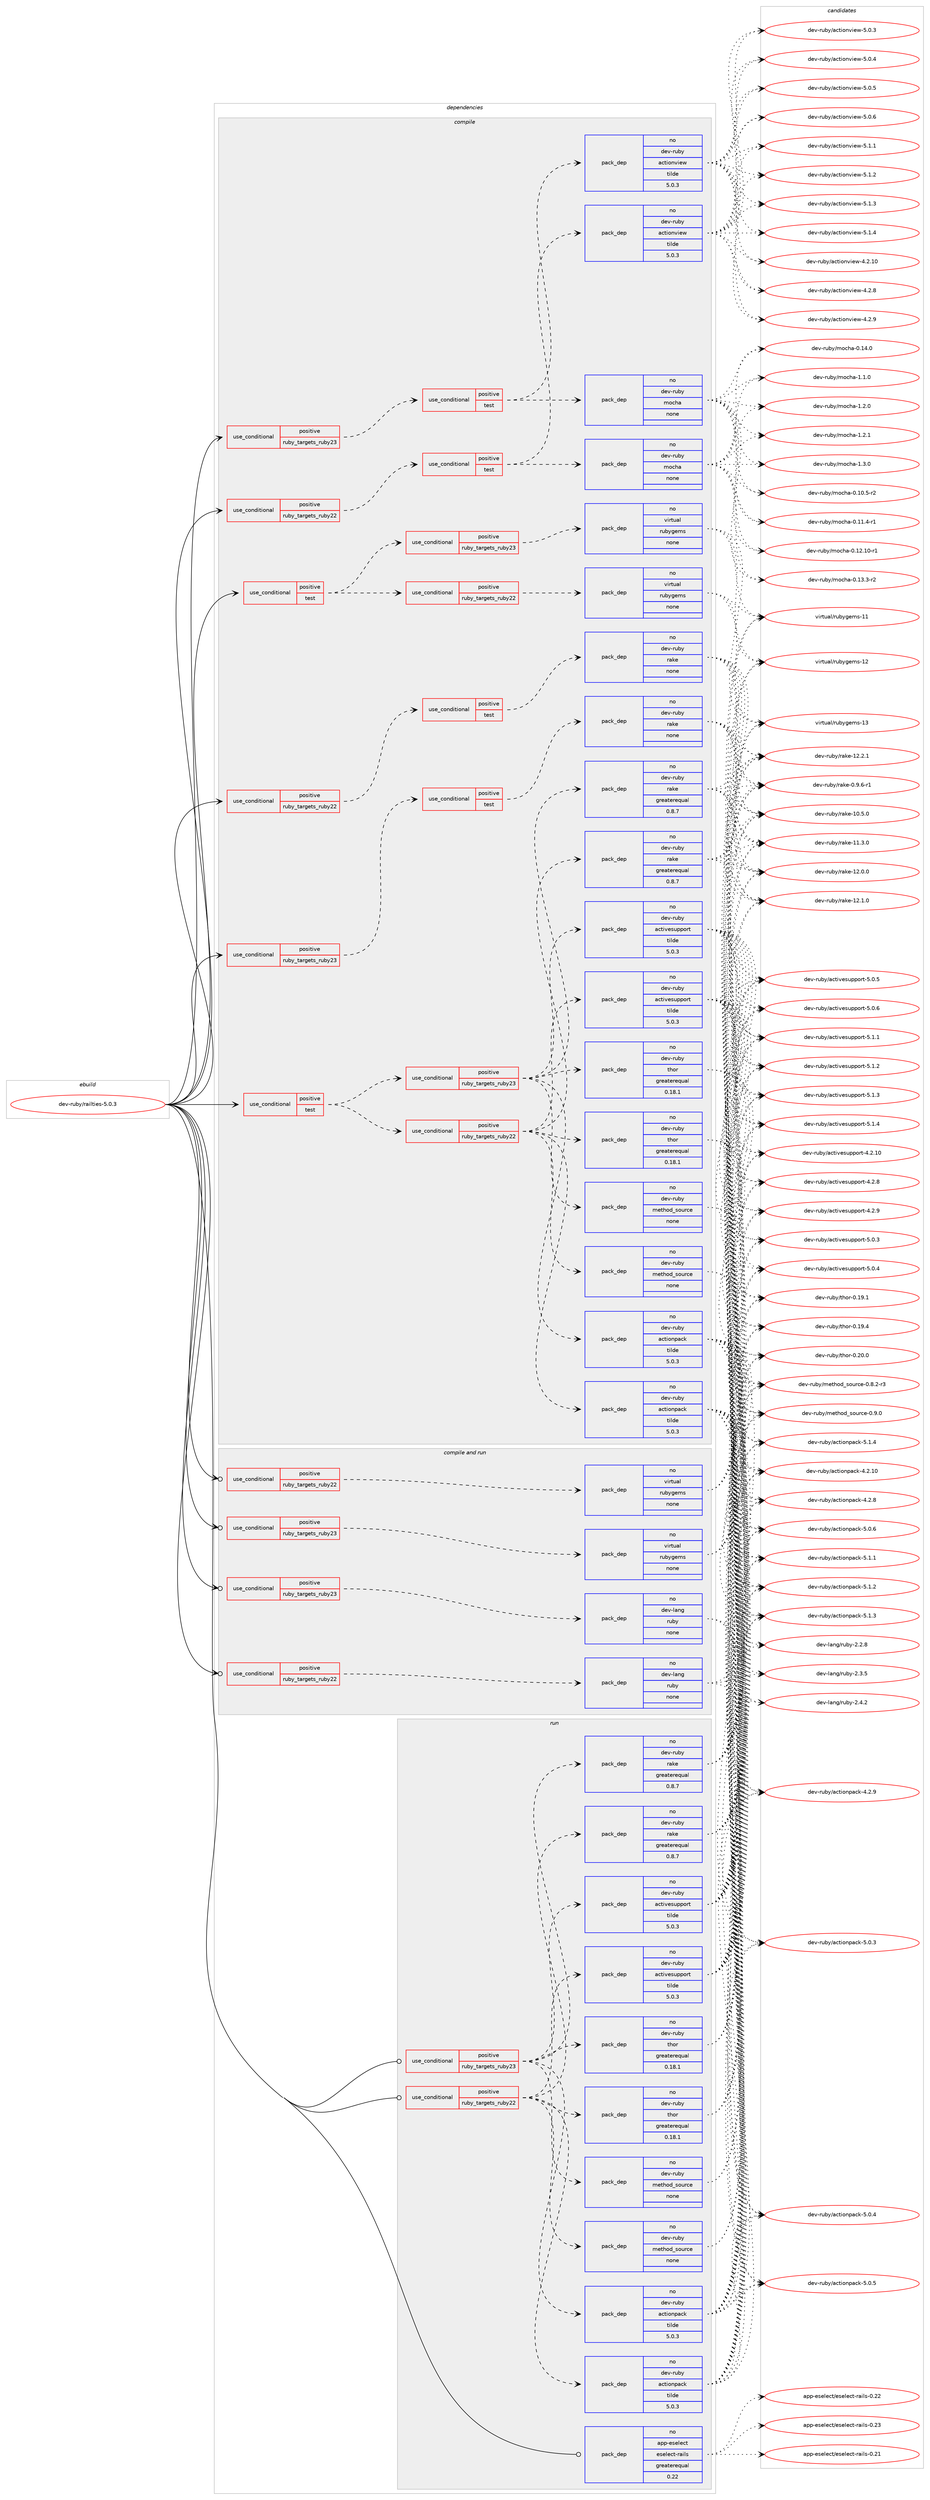 digraph prolog {

# *************
# Graph options
# *************

newrank=true;
concentrate=true;
compound=true;
graph [rankdir=LR,fontname=Helvetica,fontsize=10,ranksep=1.5];#, ranksep=2.5, nodesep=0.2];
edge  [arrowhead=vee];
node  [fontname=Helvetica,fontsize=10];

# **********
# The ebuild
# **********

subgraph cluster_leftcol {
color=gray;
rank=same;
label=<<i>ebuild</i>>;
id [label="dev-ruby/railties-5.0.3", color=red, width=4, href="../dev-ruby/railties-5.0.3.svg"];
}

# ****************
# The dependencies
# ****************

subgraph cluster_midcol {
color=gray;
label=<<i>dependencies</i>>;
subgraph cluster_compile {
fillcolor="#eeeeee";
style=filled;
label=<<i>compile</i>>;
subgraph cond66942 {
dependency258380 [label=<<TABLE BORDER="0" CELLBORDER="1" CELLSPACING="0" CELLPADDING="4"><TR><TD ROWSPAN="3" CELLPADDING="10">use_conditional</TD></TR><TR><TD>positive</TD></TR><TR><TD>ruby_targets_ruby22</TD></TR></TABLE>>, shape=none, color=red];
subgraph cond66943 {
dependency258381 [label=<<TABLE BORDER="0" CELLBORDER="1" CELLSPACING="0" CELLPADDING="4"><TR><TD ROWSPAN="3" CELLPADDING="10">use_conditional</TD></TR><TR><TD>positive</TD></TR><TR><TD>test</TD></TR></TABLE>>, shape=none, color=red];
subgraph pack187324 {
dependency258382 [label=<<TABLE BORDER="0" CELLBORDER="1" CELLSPACING="0" CELLPADDING="4" WIDTH="220"><TR><TD ROWSPAN="6" CELLPADDING="30">pack_dep</TD></TR><TR><TD WIDTH="110">no</TD></TR><TR><TD>dev-ruby</TD></TR><TR><TD>actionview</TD></TR><TR><TD>tilde</TD></TR><TR><TD>5.0.3</TD></TR></TABLE>>, shape=none, color=blue];
}
dependency258381:e -> dependency258382:w [weight=20,style="dashed",arrowhead="vee"];
subgraph pack187325 {
dependency258383 [label=<<TABLE BORDER="0" CELLBORDER="1" CELLSPACING="0" CELLPADDING="4" WIDTH="220"><TR><TD ROWSPAN="6" CELLPADDING="30">pack_dep</TD></TR><TR><TD WIDTH="110">no</TD></TR><TR><TD>dev-ruby</TD></TR><TR><TD>mocha</TD></TR><TR><TD>none</TD></TR><TR><TD></TD></TR></TABLE>>, shape=none, color=blue];
}
dependency258381:e -> dependency258383:w [weight=20,style="dashed",arrowhead="vee"];
}
dependency258380:e -> dependency258381:w [weight=20,style="dashed",arrowhead="vee"];
}
id:e -> dependency258380:w [weight=20,style="solid",arrowhead="vee"];
subgraph cond66944 {
dependency258384 [label=<<TABLE BORDER="0" CELLBORDER="1" CELLSPACING="0" CELLPADDING="4"><TR><TD ROWSPAN="3" CELLPADDING="10">use_conditional</TD></TR><TR><TD>positive</TD></TR><TR><TD>ruby_targets_ruby22</TD></TR></TABLE>>, shape=none, color=red];
subgraph cond66945 {
dependency258385 [label=<<TABLE BORDER="0" CELLBORDER="1" CELLSPACING="0" CELLPADDING="4"><TR><TD ROWSPAN="3" CELLPADDING="10">use_conditional</TD></TR><TR><TD>positive</TD></TR><TR><TD>test</TD></TR></TABLE>>, shape=none, color=red];
subgraph pack187326 {
dependency258386 [label=<<TABLE BORDER="0" CELLBORDER="1" CELLSPACING="0" CELLPADDING="4" WIDTH="220"><TR><TD ROWSPAN="6" CELLPADDING="30">pack_dep</TD></TR><TR><TD WIDTH="110">no</TD></TR><TR><TD>dev-ruby</TD></TR><TR><TD>rake</TD></TR><TR><TD>none</TD></TR><TR><TD></TD></TR></TABLE>>, shape=none, color=blue];
}
dependency258385:e -> dependency258386:w [weight=20,style="dashed",arrowhead="vee"];
}
dependency258384:e -> dependency258385:w [weight=20,style="dashed",arrowhead="vee"];
}
id:e -> dependency258384:w [weight=20,style="solid",arrowhead="vee"];
subgraph cond66946 {
dependency258387 [label=<<TABLE BORDER="0" CELLBORDER="1" CELLSPACING="0" CELLPADDING="4"><TR><TD ROWSPAN="3" CELLPADDING="10">use_conditional</TD></TR><TR><TD>positive</TD></TR><TR><TD>ruby_targets_ruby23</TD></TR></TABLE>>, shape=none, color=red];
subgraph cond66947 {
dependency258388 [label=<<TABLE BORDER="0" CELLBORDER="1" CELLSPACING="0" CELLPADDING="4"><TR><TD ROWSPAN="3" CELLPADDING="10">use_conditional</TD></TR><TR><TD>positive</TD></TR><TR><TD>test</TD></TR></TABLE>>, shape=none, color=red];
subgraph pack187327 {
dependency258389 [label=<<TABLE BORDER="0" CELLBORDER="1" CELLSPACING="0" CELLPADDING="4" WIDTH="220"><TR><TD ROWSPAN="6" CELLPADDING="30">pack_dep</TD></TR><TR><TD WIDTH="110">no</TD></TR><TR><TD>dev-ruby</TD></TR><TR><TD>actionview</TD></TR><TR><TD>tilde</TD></TR><TR><TD>5.0.3</TD></TR></TABLE>>, shape=none, color=blue];
}
dependency258388:e -> dependency258389:w [weight=20,style="dashed",arrowhead="vee"];
subgraph pack187328 {
dependency258390 [label=<<TABLE BORDER="0" CELLBORDER="1" CELLSPACING="0" CELLPADDING="4" WIDTH="220"><TR><TD ROWSPAN="6" CELLPADDING="30">pack_dep</TD></TR><TR><TD WIDTH="110">no</TD></TR><TR><TD>dev-ruby</TD></TR><TR><TD>mocha</TD></TR><TR><TD>none</TD></TR><TR><TD></TD></TR></TABLE>>, shape=none, color=blue];
}
dependency258388:e -> dependency258390:w [weight=20,style="dashed",arrowhead="vee"];
}
dependency258387:e -> dependency258388:w [weight=20,style="dashed",arrowhead="vee"];
}
id:e -> dependency258387:w [weight=20,style="solid",arrowhead="vee"];
subgraph cond66948 {
dependency258391 [label=<<TABLE BORDER="0" CELLBORDER="1" CELLSPACING="0" CELLPADDING="4"><TR><TD ROWSPAN="3" CELLPADDING="10">use_conditional</TD></TR><TR><TD>positive</TD></TR><TR><TD>ruby_targets_ruby23</TD></TR></TABLE>>, shape=none, color=red];
subgraph cond66949 {
dependency258392 [label=<<TABLE BORDER="0" CELLBORDER="1" CELLSPACING="0" CELLPADDING="4"><TR><TD ROWSPAN="3" CELLPADDING="10">use_conditional</TD></TR><TR><TD>positive</TD></TR><TR><TD>test</TD></TR></TABLE>>, shape=none, color=red];
subgraph pack187329 {
dependency258393 [label=<<TABLE BORDER="0" CELLBORDER="1" CELLSPACING="0" CELLPADDING="4" WIDTH="220"><TR><TD ROWSPAN="6" CELLPADDING="30">pack_dep</TD></TR><TR><TD WIDTH="110">no</TD></TR><TR><TD>dev-ruby</TD></TR><TR><TD>rake</TD></TR><TR><TD>none</TD></TR><TR><TD></TD></TR></TABLE>>, shape=none, color=blue];
}
dependency258392:e -> dependency258393:w [weight=20,style="dashed",arrowhead="vee"];
}
dependency258391:e -> dependency258392:w [weight=20,style="dashed",arrowhead="vee"];
}
id:e -> dependency258391:w [weight=20,style="solid",arrowhead="vee"];
subgraph cond66950 {
dependency258394 [label=<<TABLE BORDER="0" CELLBORDER="1" CELLSPACING="0" CELLPADDING="4"><TR><TD ROWSPAN="3" CELLPADDING="10">use_conditional</TD></TR><TR><TD>positive</TD></TR><TR><TD>test</TD></TR></TABLE>>, shape=none, color=red];
subgraph cond66951 {
dependency258395 [label=<<TABLE BORDER="0" CELLBORDER="1" CELLSPACING="0" CELLPADDING="4"><TR><TD ROWSPAN="3" CELLPADDING="10">use_conditional</TD></TR><TR><TD>positive</TD></TR><TR><TD>ruby_targets_ruby22</TD></TR></TABLE>>, shape=none, color=red];
subgraph pack187330 {
dependency258396 [label=<<TABLE BORDER="0" CELLBORDER="1" CELLSPACING="0" CELLPADDING="4" WIDTH="220"><TR><TD ROWSPAN="6" CELLPADDING="30">pack_dep</TD></TR><TR><TD WIDTH="110">no</TD></TR><TR><TD>dev-ruby</TD></TR><TR><TD>activesupport</TD></TR><TR><TD>tilde</TD></TR><TR><TD>5.0.3</TD></TR></TABLE>>, shape=none, color=blue];
}
dependency258395:e -> dependency258396:w [weight=20,style="dashed",arrowhead="vee"];
subgraph pack187331 {
dependency258397 [label=<<TABLE BORDER="0" CELLBORDER="1" CELLSPACING="0" CELLPADDING="4" WIDTH="220"><TR><TD ROWSPAN="6" CELLPADDING="30">pack_dep</TD></TR><TR><TD WIDTH="110">no</TD></TR><TR><TD>dev-ruby</TD></TR><TR><TD>actionpack</TD></TR><TR><TD>tilde</TD></TR><TR><TD>5.0.3</TD></TR></TABLE>>, shape=none, color=blue];
}
dependency258395:e -> dependency258397:w [weight=20,style="dashed",arrowhead="vee"];
subgraph pack187332 {
dependency258398 [label=<<TABLE BORDER="0" CELLBORDER="1" CELLSPACING="0" CELLPADDING="4" WIDTH="220"><TR><TD ROWSPAN="6" CELLPADDING="30">pack_dep</TD></TR><TR><TD WIDTH="110">no</TD></TR><TR><TD>dev-ruby</TD></TR><TR><TD>thor</TD></TR><TR><TD>greaterequal</TD></TR><TR><TD>0.18.1</TD></TR></TABLE>>, shape=none, color=blue];
}
dependency258395:e -> dependency258398:w [weight=20,style="dashed",arrowhead="vee"];
subgraph pack187333 {
dependency258399 [label=<<TABLE BORDER="0" CELLBORDER="1" CELLSPACING="0" CELLPADDING="4" WIDTH="220"><TR><TD ROWSPAN="6" CELLPADDING="30">pack_dep</TD></TR><TR><TD WIDTH="110">no</TD></TR><TR><TD>dev-ruby</TD></TR><TR><TD>rake</TD></TR><TR><TD>greaterequal</TD></TR><TR><TD>0.8.7</TD></TR></TABLE>>, shape=none, color=blue];
}
dependency258395:e -> dependency258399:w [weight=20,style="dashed",arrowhead="vee"];
subgraph pack187334 {
dependency258400 [label=<<TABLE BORDER="0" CELLBORDER="1" CELLSPACING="0" CELLPADDING="4" WIDTH="220"><TR><TD ROWSPAN="6" CELLPADDING="30">pack_dep</TD></TR><TR><TD WIDTH="110">no</TD></TR><TR><TD>dev-ruby</TD></TR><TR><TD>method_source</TD></TR><TR><TD>none</TD></TR><TR><TD></TD></TR></TABLE>>, shape=none, color=blue];
}
dependency258395:e -> dependency258400:w [weight=20,style="dashed",arrowhead="vee"];
}
dependency258394:e -> dependency258395:w [weight=20,style="dashed",arrowhead="vee"];
subgraph cond66952 {
dependency258401 [label=<<TABLE BORDER="0" CELLBORDER="1" CELLSPACING="0" CELLPADDING="4"><TR><TD ROWSPAN="3" CELLPADDING="10">use_conditional</TD></TR><TR><TD>positive</TD></TR><TR><TD>ruby_targets_ruby23</TD></TR></TABLE>>, shape=none, color=red];
subgraph pack187335 {
dependency258402 [label=<<TABLE BORDER="0" CELLBORDER="1" CELLSPACING="0" CELLPADDING="4" WIDTH="220"><TR><TD ROWSPAN="6" CELLPADDING="30">pack_dep</TD></TR><TR><TD WIDTH="110">no</TD></TR><TR><TD>dev-ruby</TD></TR><TR><TD>activesupport</TD></TR><TR><TD>tilde</TD></TR><TR><TD>5.0.3</TD></TR></TABLE>>, shape=none, color=blue];
}
dependency258401:e -> dependency258402:w [weight=20,style="dashed",arrowhead="vee"];
subgraph pack187336 {
dependency258403 [label=<<TABLE BORDER="0" CELLBORDER="1" CELLSPACING="0" CELLPADDING="4" WIDTH="220"><TR><TD ROWSPAN="6" CELLPADDING="30">pack_dep</TD></TR><TR><TD WIDTH="110">no</TD></TR><TR><TD>dev-ruby</TD></TR><TR><TD>actionpack</TD></TR><TR><TD>tilde</TD></TR><TR><TD>5.0.3</TD></TR></TABLE>>, shape=none, color=blue];
}
dependency258401:e -> dependency258403:w [weight=20,style="dashed",arrowhead="vee"];
subgraph pack187337 {
dependency258404 [label=<<TABLE BORDER="0" CELLBORDER="1" CELLSPACING="0" CELLPADDING="4" WIDTH="220"><TR><TD ROWSPAN="6" CELLPADDING="30">pack_dep</TD></TR><TR><TD WIDTH="110">no</TD></TR><TR><TD>dev-ruby</TD></TR><TR><TD>thor</TD></TR><TR><TD>greaterequal</TD></TR><TR><TD>0.18.1</TD></TR></TABLE>>, shape=none, color=blue];
}
dependency258401:e -> dependency258404:w [weight=20,style="dashed",arrowhead="vee"];
subgraph pack187338 {
dependency258405 [label=<<TABLE BORDER="0" CELLBORDER="1" CELLSPACING="0" CELLPADDING="4" WIDTH="220"><TR><TD ROWSPAN="6" CELLPADDING="30">pack_dep</TD></TR><TR><TD WIDTH="110">no</TD></TR><TR><TD>dev-ruby</TD></TR><TR><TD>rake</TD></TR><TR><TD>greaterequal</TD></TR><TR><TD>0.8.7</TD></TR></TABLE>>, shape=none, color=blue];
}
dependency258401:e -> dependency258405:w [weight=20,style="dashed",arrowhead="vee"];
subgraph pack187339 {
dependency258406 [label=<<TABLE BORDER="0" CELLBORDER="1" CELLSPACING="0" CELLPADDING="4" WIDTH="220"><TR><TD ROWSPAN="6" CELLPADDING="30">pack_dep</TD></TR><TR><TD WIDTH="110">no</TD></TR><TR><TD>dev-ruby</TD></TR><TR><TD>method_source</TD></TR><TR><TD>none</TD></TR><TR><TD></TD></TR></TABLE>>, shape=none, color=blue];
}
dependency258401:e -> dependency258406:w [weight=20,style="dashed",arrowhead="vee"];
}
dependency258394:e -> dependency258401:w [weight=20,style="dashed",arrowhead="vee"];
}
id:e -> dependency258394:w [weight=20,style="solid",arrowhead="vee"];
subgraph cond66953 {
dependency258407 [label=<<TABLE BORDER="0" CELLBORDER="1" CELLSPACING="0" CELLPADDING="4"><TR><TD ROWSPAN="3" CELLPADDING="10">use_conditional</TD></TR><TR><TD>positive</TD></TR><TR><TD>test</TD></TR></TABLE>>, shape=none, color=red];
subgraph cond66954 {
dependency258408 [label=<<TABLE BORDER="0" CELLBORDER="1" CELLSPACING="0" CELLPADDING="4"><TR><TD ROWSPAN="3" CELLPADDING="10">use_conditional</TD></TR><TR><TD>positive</TD></TR><TR><TD>ruby_targets_ruby22</TD></TR></TABLE>>, shape=none, color=red];
subgraph pack187340 {
dependency258409 [label=<<TABLE BORDER="0" CELLBORDER="1" CELLSPACING="0" CELLPADDING="4" WIDTH="220"><TR><TD ROWSPAN="6" CELLPADDING="30">pack_dep</TD></TR><TR><TD WIDTH="110">no</TD></TR><TR><TD>virtual</TD></TR><TR><TD>rubygems</TD></TR><TR><TD>none</TD></TR><TR><TD></TD></TR></TABLE>>, shape=none, color=blue];
}
dependency258408:e -> dependency258409:w [weight=20,style="dashed",arrowhead="vee"];
}
dependency258407:e -> dependency258408:w [weight=20,style="dashed",arrowhead="vee"];
subgraph cond66955 {
dependency258410 [label=<<TABLE BORDER="0" CELLBORDER="1" CELLSPACING="0" CELLPADDING="4"><TR><TD ROWSPAN="3" CELLPADDING="10">use_conditional</TD></TR><TR><TD>positive</TD></TR><TR><TD>ruby_targets_ruby23</TD></TR></TABLE>>, shape=none, color=red];
subgraph pack187341 {
dependency258411 [label=<<TABLE BORDER="0" CELLBORDER="1" CELLSPACING="0" CELLPADDING="4" WIDTH="220"><TR><TD ROWSPAN="6" CELLPADDING="30">pack_dep</TD></TR><TR><TD WIDTH="110">no</TD></TR><TR><TD>virtual</TD></TR><TR><TD>rubygems</TD></TR><TR><TD>none</TD></TR><TR><TD></TD></TR></TABLE>>, shape=none, color=blue];
}
dependency258410:e -> dependency258411:w [weight=20,style="dashed",arrowhead="vee"];
}
dependency258407:e -> dependency258410:w [weight=20,style="dashed",arrowhead="vee"];
}
id:e -> dependency258407:w [weight=20,style="solid",arrowhead="vee"];
}
subgraph cluster_compileandrun {
fillcolor="#eeeeee";
style=filled;
label=<<i>compile and run</i>>;
subgraph cond66956 {
dependency258412 [label=<<TABLE BORDER="0" CELLBORDER="1" CELLSPACING="0" CELLPADDING="4"><TR><TD ROWSPAN="3" CELLPADDING="10">use_conditional</TD></TR><TR><TD>positive</TD></TR><TR><TD>ruby_targets_ruby22</TD></TR></TABLE>>, shape=none, color=red];
subgraph pack187342 {
dependency258413 [label=<<TABLE BORDER="0" CELLBORDER="1" CELLSPACING="0" CELLPADDING="4" WIDTH="220"><TR><TD ROWSPAN="6" CELLPADDING="30">pack_dep</TD></TR><TR><TD WIDTH="110">no</TD></TR><TR><TD>dev-lang</TD></TR><TR><TD>ruby</TD></TR><TR><TD>none</TD></TR><TR><TD></TD></TR></TABLE>>, shape=none, color=blue];
}
dependency258412:e -> dependency258413:w [weight=20,style="dashed",arrowhead="vee"];
}
id:e -> dependency258412:w [weight=20,style="solid",arrowhead="odotvee"];
subgraph cond66957 {
dependency258414 [label=<<TABLE BORDER="0" CELLBORDER="1" CELLSPACING="0" CELLPADDING="4"><TR><TD ROWSPAN="3" CELLPADDING="10">use_conditional</TD></TR><TR><TD>positive</TD></TR><TR><TD>ruby_targets_ruby22</TD></TR></TABLE>>, shape=none, color=red];
subgraph pack187343 {
dependency258415 [label=<<TABLE BORDER="0" CELLBORDER="1" CELLSPACING="0" CELLPADDING="4" WIDTH="220"><TR><TD ROWSPAN="6" CELLPADDING="30">pack_dep</TD></TR><TR><TD WIDTH="110">no</TD></TR><TR><TD>virtual</TD></TR><TR><TD>rubygems</TD></TR><TR><TD>none</TD></TR><TR><TD></TD></TR></TABLE>>, shape=none, color=blue];
}
dependency258414:e -> dependency258415:w [weight=20,style="dashed",arrowhead="vee"];
}
id:e -> dependency258414:w [weight=20,style="solid",arrowhead="odotvee"];
subgraph cond66958 {
dependency258416 [label=<<TABLE BORDER="0" CELLBORDER="1" CELLSPACING="0" CELLPADDING="4"><TR><TD ROWSPAN="3" CELLPADDING="10">use_conditional</TD></TR><TR><TD>positive</TD></TR><TR><TD>ruby_targets_ruby23</TD></TR></TABLE>>, shape=none, color=red];
subgraph pack187344 {
dependency258417 [label=<<TABLE BORDER="0" CELLBORDER="1" CELLSPACING="0" CELLPADDING="4" WIDTH="220"><TR><TD ROWSPAN="6" CELLPADDING="30">pack_dep</TD></TR><TR><TD WIDTH="110">no</TD></TR><TR><TD>dev-lang</TD></TR><TR><TD>ruby</TD></TR><TR><TD>none</TD></TR><TR><TD></TD></TR></TABLE>>, shape=none, color=blue];
}
dependency258416:e -> dependency258417:w [weight=20,style="dashed",arrowhead="vee"];
}
id:e -> dependency258416:w [weight=20,style="solid",arrowhead="odotvee"];
subgraph cond66959 {
dependency258418 [label=<<TABLE BORDER="0" CELLBORDER="1" CELLSPACING="0" CELLPADDING="4"><TR><TD ROWSPAN="3" CELLPADDING="10">use_conditional</TD></TR><TR><TD>positive</TD></TR><TR><TD>ruby_targets_ruby23</TD></TR></TABLE>>, shape=none, color=red];
subgraph pack187345 {
dependency258419 [label=<<TABLE BORDER="0" CELLBORDER="1" CELLSPACING="0" CELLPADDING="4" WIDTH="220"><TR><TD ROWSPAN="6" CELLPADDING="30">pack_dep</TD></TR><TR><TD WIDTH="110">no</TD></TR><TR><TD>virtual</TD></TR><TR><TD>rubygems</TD></TR><TR><TD>none</TD></TR><TR><TD></TD></TR></TABLE>>, shape=none, color=blue];
}
dependency258418:e -> dependency258419:w [weight=20,style="dashed",arrowhead="vee"];
}
id:e -> dependency258418:w [weight=20,style="solid",arrowhead="odotvee"];
}
subgraph cluster_run {
fillcolor="#eeeeee";
style=filled;
label=<<i>run</i>>;
subgraph cond66960 {
dependency258420 [label=<<TABLE BORDER="0" CELLBORDER="1" CELLSPACING="0" CELLPADDING="4"><TR><TD ROWSPAN="3" CELLPADDING="10">use_conditional</TD></TR><TR><TD>positive</TD></TR><TR><TD>ruby_targets_ruby22</TD></TR></TABLE>>, shape=none, color=red];
subgraph pack187346 {
dependency258421 [label=<<TABLE BORDER="0" CELLBORDER="1" CELLSPACING="0" CELLPADDING="4" WIDTH="220"><TR><TD ROWSPAN="6" CELLPADDING="30">pack_dep</TD></TR><TR><TD WIDTH="110">no</TD></TR><TR><TD>dev-ruby</TD></TR><TR><TD>activesupport</TD></TR><TR><TD>tilde</TD></TR><TR><TD>5.0.3</TD></TR></TABLE>>, shape=none, color=blue];
}
dependency258420:e -> dependency258421:w [weight=20,style="dashed",arrowhead="vee"];
subgraph pack187347 {
dependency258422 [label=<<TABLE BORDER="0" CELLBORDER="1" CELLSPACING="0" CELLPADDING="4" WIDTH="220"><TR><TD ROWSPAN="6" CELLPADDING="30">pack_dep</TD></TR><TR><TD WIDTH="110">no</TD></TR><TR><TD>dev-ruby</TD></TR><TR><TD>actionpack</TD></TR><TR><TD>tilde</TD></TR><TR><TD>5.0.3</TD></TR></TABLE>>, shape=none, color=blue];
}
dependency258420:e -> dependency258422:w [weight=20,style="dashed",arrowhead="vee"];
subgraph pack187348 {
dependency258423 [label=<<TABLE BORDER="0" CELLBORDER="1" CELLSPACING="0" CELLPADDING="4" WIDTH="220"><TR><TD ROWSPAN="6" CELLPADDING="30">pack_dep</TD></TR><TR><TD WIDTH="110">no</TD></TR><TR><TD>dev-ruby</TD></TR><TR><TD>thor</TD></TR><TR><TD>greaterequal</TD></TR><TR><TD>0.18.1</TD></TR></TABLE>>, shape=none, color=blue];
}
dependency258420:e -> dependency258423:w [weight=20,style="dashed",arrowhead="vee"];
subgraph pack187349 {
dependency258424 [label=<<TABLE BORDER="0" CELLBORDER="1" CELLSPACING="0" CELLPADDING="4" WIDTH="220"><TR><TD ROWSPAN="6" CELLPADDING="30">pack_dep</TD></TR><TR><TD WIDTH="110">no</TD></TR><TR><TD>dev-ruby</TD></TR><TR><TD>rake</TD></TR><TR><TD>greaterequal</TD></TR><TR><TD>0.8.7</TD></TR></TABLE>>, shape=none, color=blue];
}
dependency258420:e -> dependency258424:w [weight=20,style="dashed",arrowhead="vee"];
subgraph pack187350 {
dependency258425 [label=<<TABLE BORDER="0" CELLBORDER="1" CELLSPACING="0" CELLPADDING="4" WIDTH="220"><TR><TD ROWSPAN="6" CELLPADDING="30">pack_dep</TD></TR><TR><TD WIDTH="110">no</TD></TR><TR><TD>dev-ruby</TD></TR><TR><TD>method_source</TD></TR><TR><TD>none</TD></TR><TR><TD></TD></TR></TABLE>>, shape=none, color=blue];
}
dependency258420:e -> dependency258425:w [weight=20,style="dashed",arrowhead="vee"];
}
id:e -> dependency258420:w [weight=20,style="solid",arrowhead="odot"];
subgraph cond66961 {
dependency258426 [label=<<TABLE BORDER="0" CELLBORDER="1" CELLSPACING="0" CELLPADDING="4"><TR><TD ROWSPAN="3" CELLPADDING="10">use_conditional</TD></TR><TR><TD>positive</TD></TR><TR><TD>ruby_targets_ruby23</TD></TR></TABLE>>, shape=none, color=red];
subgraph pack187351 {
dependency258427 [label=<<TABLE BORDER="0" CELLBORDER="1" CELLSPACING="0" CELLPADDING="4" WIDTH="220"><TR><TD ROWSPAN="6" CELLPADDING="30">pack_dep</TD></TR><TR><TD WIDTH="110">no</TD></TR><TR><TD>dev-ruby</TD></TR><TR><TD>activesupport</TD></TR><TR><TD>tilde</TD></TR><TR><TD>5.0.3</TD></TR></TABLE>>, shape=none, color=blue];
}
dependency258426:e -> dependency258427:w [weight=20,style="dashed",arrowhead="vee"];
subgraph pack187352 {
dependency258428 [label=<<TABLE BORDER="0" CELLBORDER="1" CELLSPACING="0" CELLPADDING="4" WIDTH="220"><TR><TD ROWSPAN="6" CELLPADDING="30">pack_dep</TD></TR><TR><TD WIDTH="110">no</TD></TR><TR><TD>dev-ruby</TD></TR><TR><TD>actionpack</TD></TR><TR><TD>tilde</TD></TR><TR><TD>5.0.3</TD></TR></TABLE>>, shape=none, color=blue];
}
dependency258426:e -> dependency258428:w [weight=20,style="dashed",arrowhead="vee"];
subgraph pack187353 {
dependency258429 [label=<<TABLE BORDER="0" CELLBORDER="1" CELLSPACING="0" CELLPADDING="4" WIDTH="220"><TR><TD ROWSPAN="6" CELLPADDING="30">pack_dep</TD></TR><TR><TD WIDTH="110">no</TD></TR><TR><TD>dev-ruby</TD></TR><TR><TD>thor</TD></TR><TR><TD>greaterequal</TD></TR><TR><TD>0.18.1</TD></TR></TABLE>>, shape=none, color=blue];
}
dependency258426:e -> dependency258429:w [weight=20,style="dashed",arrowhead="vee"];
subgraph pack187354 {
dependency258430 [label=<<TABLE BORDER="0" CELLBORDER="1" CELLSPACING="0" CELLPADDING="4" WIDTH="220"><TR><TD ROWSPAN="6" CELLPADDING="30">pack_dep</TD></TR><TR><TD WIDTH="110">no</TD></TR><TR><TD>dev-ruby</TD></TR><TR><TD>rake</TD></TR><TR><TD>greaterequal</TD></TR><TR><TD>0.8.7</TD></TR></TABLE>>, shape=none, color=blue];
}
dependency258426:e -> dependency258430:w [weight=20,style="dashed",arrowhead="vee"];
subgraph pack187355 {
dependency258431 [label=<<TABLE BORDER="0" CELLBORDER="1" CELLSPACING="0" CELLPADDING="4" WIDTH="220"><TR><TD ROWSPAN="6" CELLPADDING="30">pack_dep</TD></TR><TR><TD WIDTH="110">no</TD></TR><TR><TD>dev-ruby</TD></TR><TR><TD>method_source</TD></TR><TR><TD>none</TD></TR><TR><TD></TD></TR></TABLE>>, shape=none, color=blue];
}
dependency258426:e -> dependency258431:w [weight=20,style="dashed",arrowhead="vee"];
}
id:e -> dependency258426:w [weight=20,style="solid",arrowhead="odot"];
subgraph pack187356 {
dependency258432 [label=<<TABLE BORDER="0" CELLBORDER="1" CELLSPACING="0" CELLPADDING="4" WIDTH="220"><TR><TD ROWSPAN="6" CELLPADDING="30">pack_dep</TD></TR><TR><TD WIDTH="110">no</TD></TR><TR><TD>app-eselect</TD></TR><TR><TD>eselect-rails</TD></TR><TR><TD>greaterequal</TD></TR><TR><TD>0.22</TD></TR></TABLE>>, shape=none, color=blue];
}
id:e -> dependency258432:w [weight=20,style="solid",arrowhead="odot"];
}
}

# **************
# The candidates
# **************

subgraph cluster_choices {
rank=same;
color=gray;
label=<<i>candidates</i>>;

subgraph choice187324 {
color=black;
nodesep=1;
choice100101118451141179812147979911610511111011810510111945524650464948 [label="dev-ruby/actionview-4.2.10", color=red, width=4,href="../dev-ruby/actionview-4.2.10.svg"];
choice1001011184511411798121479799116105111110118105101119455246504656 [label="dev-ruby/actionview-4.2.8", color=red, width=4,href="../dev-ruby/actionview-4.2.8.svg"];
choice1001011184511411798121479799116105111110118105101119455246504657 [label="dev-ruby/actionview-4.2.9", color=red, width=4,href="../dev-ruby/actionview-4.2.9.svg"];
choice1001011184511411798121479799116105111110118105101119455346484651 [label="dev-ruby/actionview-5.0.3", color=red, width=4,href="../dev-ruby/actionview-5.0.3.svg"];
choice1001011184511411798121479799116105111110118105101119455346484652 [label="dev-ruby/actionview-5.0.4", color=red, width=4,href="../dev-ruby/actionview-5.0.4.svg"];
choice1001011184511411798121479799116105111110118105101119455346484653 [label="dev-ruby/actionview-5.0.5", color=red, width=4,href="../dev-ruby/actionview-5.0.5.svg"];
choice1001011184511411798121479799116105111110118105101119455346484654 [label="dev-ruby/actionview-5.0.6", color=red, width=4,href="../dev-ruby/actionview-5.0.6.svg"];
choice1001011184511411798121479799116105111110118105101119455346494649 [label="dev-ruby/actionview-5.1.1", color=red, width=4,href="../dev-ruby/actionview-5.1.1.svg"];
choice1001011184511411798121479799116105111110118105101119455346494650 [label="dev-ruby/actionview-5.1.2", color=red, width=4,href="../dev-ruby/actionview-5.1.2.svg"];
choice1001011184511411798121479799116105111110118105101119455346494651 [label="dev-ruby/actionview-5.1.3", color=red, width=4,href="../dev-ruby/actionview-5.1.3.svg"];
choice1001011184511411798121479799116105111110118105101119455346494652 [label="dev-ruby/actionview-5.1.4", color=red, width=4,href="../dev-ruby/actionview-5.1.4.svg"];
dependency258382:e -> choice100101118451141179812147979911610511111011810510111945524650464948:w [style=dotted,weight="100"];
dependency258382:e -> choice1001011184511411798121479799116105111110118105101119455246504656:w [style=dotted,weight="100"];
dependency258382:e -> choice1001011184511411798121479799116105111110118105101119455246504657:w [style=dotted,weight="100"];
dependency258382:e -> choice1001011184511411798121479799116105111110118105101119455346484651:w [style=dotted,weight="100"];
dependency258382:e -> choice1001011184511411798121479799116105111110118105101119455346484652:w [style=dotted,weight="100"];
dependency258382:e -> choice1001011184511411798121479799116105111110118105101119455346484653:w [style=dotted,weight="100"];
dependency258382:e -> choice1001011184511411798121479799116105111110118105101119455346484654:w [style=dotted,weight="100"];
dependency258382:e -> choice1001011184511411798121479799116105111110118105101119455346494649:w [style=dotted,weight="100"];
dependency258382:e -> choice1001011184511411798121479799116105111110118105101119455346494650:w [style=dotted,weight="100"];
dependency258382:e -> choice1001011184511411798121479799116105111110118105101119455346494651:w [style=dotted,weight="100"];
dependency258382:e -> choice1001011184511411798121479799116105111110118105101119455346494652:w [style=dotted,weight="100"];
}
subgraph choice187325 {
color=black;
nodesep=1;
choice1001011184511411798121471091119910497454846494846534511450 [label="dev-ruby/mocha-0.10.5-r2", color=red, width=4,href="../dev-ruby/mocha-0.10.5-r2.svg"];
choice1001011184511411798121471091119910497454846494946524511449 [label="dev-ruby/mocha-0.11.4-r1", color=red, width=4,href="../dev-ruby/mocha-0.11.4-r1.svg"];
choice100101118451141179812147109111991049745484649504649484511449 [label="dev-ruby/mocha-0.12.10-r1", color=red, width=4,href="../dev-ruby/mocha-0.12.10-r1.svg"];
choice1001011184511411798121471091119910497454846495146514511450 [label="dev-ruby/mocha-0.13.3-r2", color=red, width=4,href="../dev-ruby/mocha-0.13.3-r2.svg"];
choice100101118451141179812147109111991049745484649524648 [label="dev-ruby/mocha-0.14.0", color=red, width=4,href="../dev-ruby/mocha-0.14.0.svg"];
choice1001011184511411798121471091119910497454946494648 [label="dev-ruby/mocha-1.1.0", color=red, width=4,href="../dev-ruby/mocha-1.1.0.svg"];
choice1001011184511411798121471091119910497454946504648 [label="dev-ruby/mocha-1.2.0", color=red, width=4,href="../dev-ruby/mocha-1.2.0.svg"];
choice1001011184511411798121471091119910497454946504649 [label="dev-ruby/mocha-1.2.1", color=red, width=4,href="../dev-ruby/mocha-1.2.1.svg"];
choice1001011184511411798121471091119910497454946514648 [label="dev-ruby/mocha-1.3.0", color=red, width=4,href="../dev-ruby/mocha-1.3.0.svg"];
dependency258383:e -> choice1001011184511411798121471091119910497454846494846534511450:w [style=dotted,weight="100"];
dependency258383:e -> choice1001011184511411798121471091119910497454846494946524511449:w [style=dotted,weight="100"];
dependency258383:e -> choice100101118451141179812147109111991049745484649504649484511449:w [style=dotted,weight="100"];
dependency258383:e -> choice1001011184511411798121471091119910497454846495146514511450:w [style=dotted,weight="100"];
dependency258383:e -> choice100101118451141179812147109111991049745484649524648:w [style=dotted,weight="100"];
dependency258383:e -> choice1001011184511411798121471091119910497454946494648:w [style=dotted,weight="100"];
dependency258383:e -> choice1001011184511411798121471091119910497454946504648:w [style=dotted,weight="100"];
dependency258383:e -> choice1001011184511411798121471091119910497454946504649:w [style=dotted,weight="100"];
dependency258383:e -> choice1001011184511411798121471091119910497454946514648:w [style=dotted,weight="100"];
}
subgraph choice187326 {
color=black;
nodesep=1;
choice100101118451141179812147114971071014548465746544511449 [label="dev-ruby/rake-0.9.6-r1", color=red, width=4,href="../dev-ruby/rake-0.9.6-r1.svg"];
choice1001011184511411798121471149710710145494846534648 [label="dev-ruby/rake-10.5.0", color=red, width=4,href="../dev-ruby/rake-10.5.0.svg"];
choice1001011184511411798121471149710710145494946514648 [label="dev-ruby/rake-11.3.0", color=red, width=4,href="../dev-ruby/rake-11.3.0.svg"];
choice1001011184511411798121471149710710145495046484648 [label="dev-ruby/rake-12.0.0", color=red, width=4,href="../dev-ruby/rake-12.0.0.svg"];
choice1001011184511411798121471149710710145495046494648 [label="dev-ruby/rake-12.1.0", color=red, width=4,href="../dev-ruby/rake-12.1.0.svg"];
choice1001011184511411798121471149710710145495046504649 [label="dev-ruby/rake-12.2.1", color=red, width=4,href="../dev-ruby/rake-12.2.1.svg"];
dependency258386:e -> choice100101118451141179812147114971071014548465746544511449:w [style=dotted,weight="100"];
dependency258386:e -> choice1001011184511411798121471149710710145494846534648:w [style=dotted,weight="100"];
dependency258386:e -> choice1001011184511411798121471149710710145494946514648:w [style=dotted,weight="100"];
dependency258386:e -> choice1001011184511411798121471149710710145495046484648:w [style=dotted,weight="100"];
dependency258386:e -> choice1001011184511411798121471149710710145495046494648:w [style=dotted,weight="100"];
dependency258386:e -> choice1001011184511411798121471149710710145495046504649:w [style=dotted,weight="100"];
}
subgraph choice187327 {
color=black;
nodesep=1;
choice100101118451141179812147979911610511111011810510111945524650464948 [label="dev-ruby/actionview-4.2.10", color=red, width=4,href="../dev-ruby/actionview-4.2.10.svg"];
choice1001011184511411798121479799116105111110118105101119455246504656 [label="dev-ruby/actionview-4.2.8", color=red, width=4,href="../dev-ruby/actionview-4.2.8.svg"];
choice1001011184511411798121479799116105111110118105101119455246504657 [label="dev-ruby/actionview-4.2.9", color=red, width=4,href="../dev-ruby/actionview-4.2.9.svg"];
choice1001011184511411798121479799116105111110118105101119455346484651 [label="dev-ruby/actionview-5.0.3", color=red, width=4,href="../dev-ruby/actionview-5.0.3.svg"];
choice1001011184511411798121479799116105111110118105101119455346484652 [label="dev-ruby/actionview-5.0.4", color=red, width=4,href="../dev-ruby/actionview-5.0.4.svg"];
choice1001011184511411798121479799116105111110118105101119455346484653 [label="dev-ruby/actionview-5.0.5", color=red, width=4,href="../dev-ruby/actionview-5.0.5.svg"];
choice1001011184511411798121479799116105111110118105101119455346484654 [label="dev-ruby/actionview-5.0.6", color=red, width=4,href="../dev-ruby/actionview-5.0.6.svg"];
choice1001011184511411798121479799116105111110118105101119455346494649 [label="dev-ruby/actionview-5.1.1", color=red, width=4,href="../dev-ruby/actionview-5.1.1.svg"];
choice1001011184511411798121479799116105111110118105101119455346494650 [label="dev-ruby/actionview-5.1.2", color=red, width=4,href="../dev-ruby/actionview-5.1.2.svg"];
choice1001011184511411798121479799116105111110118105101119455346494651 [label="dev-ruby/actionview-5.1.3", color=red, width=4,href="../dev-ruby/actionview-5.1.3.svg"];
choice1001011184511411798121479799116105111110118105101119455346494652 [label="dev-ruby/actionview-5.1.4", color=red, width=4,href="../dev-ruby/actionview-5.1.4.svg"];
dependency258389:e -> choice100101118451141179812147979911610511111011810510111945524650464948:w [style=dotted,weight="100"];
dependency258389:e -> choice1001011184511411798121479799116105111110118105101119455246504656:w [style=dotted,weight="100"];
dependency258389:e -> choice1001011184511411798121479799116105111110118105101119455246504657:w [style=dotted,weight="100"];
dependency258389:e -> choice1001011184511411798121479799116105111110118105101119455346484651:w [style=dotted,weight="100"];
dependency258389:e -> choice1001011184511411798121479799116105111110118105101119455346484652:w [style=dotted,weight="100"];
dependency258389:e -> choice1001011184511411798121479799116105111110118105101119455346484653:w [style=dotted,weight="100"];
dependency258389:e -> choice1001011184511411798121479799116105111110118105101119455346484654:w [style=dotted,weight="100"];
dependency258389:e -> choice1001011184511411798121479799116105111110118105101119455346494649:w [style=dotted,weight="100"];
dependency258389:e -> choice1001011184511411798121479799116105111110118105101119455346494650:w [style=dotted,weight="100"];
dependency258389:e -> choice1001011184511411798121479799116105111110118105101119455346494651:w [style=dotted,weight="100"];
dependency258389:e -> choice1001011184511411798121479799116105111110118105101119455346494652:w [style=dotted,weight="100"];
}
subgraph choice187328 {
color=black;
nodesep=1;
choice1001011184511411798121471091119910497454846494846534511450 [label="dev-ruby/mocha-0.10.5-r2", color=red, width=4,href="../dev-ruby/mocha-0.10.5-r2.svg"];
choice1001011184511411798121471091119910497454846494946524511449 [label="dev-ruby/mocha-0.11.4-r1", color=red, width=4,href="../dev-ruby/mocha-0.11.4-r1.svg"];
choice100101118451141179812147109111991049745484649504649484511449 [label="dev-ruby/mocha-0.12.10-r1", color=red, width=4,href="../dev-ruby/mocha-0.12.10-r1.svg"];
choice1001011184511411798121471091119910497454846495146514511450 [label="dev-ruby/mocha-0.13.3-r2", color=red, width=4,href="../dev-ruby/mocha-0.13.3-r2.svg"];
choice100101118451141179812147109111991049745484649524648 [label="dev-ruby/mocha-0.14.0", color=red, width=4,href="../dev-ruby/mocha-0.14.0.svg"];
choice1001011184511411798121471091119910497454946494648 [label="dev-ruby/mocha-1.1.0", color=red, width=4,href="../dev-ruby/mocha-1.1.0.svg"];
choice1001011184511411798121471091119910497454946504648 [label="dev-ruby/mocha-1.2.0", color=red, width=4,href="../dev-ruby/mocha-1.2.0.svg"];
choice1001011184511411798121471091119910497454946504649 [label="dev-ruby/mocha-1.2.1", color=red, width=4,href="../dev-ruby/mocha-1.2.1.svg"];
choice1001011184511411798121471091119910497454946514648 [label="dev-ruby/mocha-1.3.0", color=red, width=4,href="../dev-ruby/mocha-1.3.0.svg"];
dependency258390:e -> choice1001011184511411798121471091119910497454846494846534511450:w [style=dotted,weight="100"];
dependency258390:e -> choice1001011184511411798121471091119910497454846494946524511449:w [style=dotted,weight="100"];
dependency258390:e -> choice100101118451141179812147109111991049745484649504649484511449:w [style=dotted,weight="100"];
dependency258390:e -> choice1001011184511411798121471091119910497454846495146514511450:w [style=dotted,weight="100"];
dependency258390:e -> choice100101118451141179812147109111991049745484649524648:w [style=dotted,weight="100"];
dependency258390:e -> choice1001011184511411798121471091119910497454946494648:w [style=dotted,weight="100"];
dependency258390:e -> choice1001011184511411798121471091119910497454946504648:w [style=dotted,weight="100"];
dependency258390:e -> choice1001011184511411798121471091119910497454946504649:w [style=dotted,weight="100"];
dependency258390:e -> choice1001011184511411798121471091119910497454946514648:w [style=dotted,weight="100"];
}
subgraph choice187329 {
color=black;
nodesep=1;
choice100101118451141179812147114971071014548465746544511449 [label="dev-ruby/rake-0.9.6-r1", color=red, width=4,href="../dev-ruby/rake-0.9.6-r1.svg"];
choice1001011184511411798121471149710710145494846534648 [label="dev-ruby/rake-10.5.0", color=red, width=4,href="../dev-ruby/rake-10.5.0.svg"];
choice1001011184511411798121471149710710145494946514648 [label="dev-ruby/rake-11.3.0", color=red, width=4,href="../dev-ruby/rake-11.3.0.svg"];
choice1001011184511411798121471149710710145495046484648 [label="dev-ruby/rake-12.0.0", color=red, width=4,href="../dev-ruby/rake-12.0.0.svg"];
choice1001011184511411798121471149710710145495046494648 [label="dev-ruby/rake-12.1.0", color=red, width=4,href="../dev-ruby/rake-12.1.0.svg"];
choice1001011184511411798121471149710710145495046504649 [label="dev-ruby/rake-12.2.1", color=red, width=4,href="../dev-ruby/rake-12.2.1.svg"];
dependency258393:e -> choice100101118451141179812147114971071014548465746544511449:w [style=dotted,weight="100"];
dependency258393:e -> choice1001011184511411798121471149710710145494846534648:w [style=dotted,weight="100"];
dependency258393:e -> choice1001011184511411798121471149710710145494946514648:w [style=dotted,weight="100"];
dependency258393:e -> choice1001011184511411798121471149710710145495046484648:w [style=dotted,weight="100"];
dependency258393:e -> choice1001011184511411798121471149710710145495046494648:w [style=dotted,weight="100"];
dependency258393:e -> choice1001011184511411798121471149710710145495046504649:w [style=dotted,weight="100"];
}
subgraph choice187330 {
color=black;
nodesep=1;
choice100101118451141179812147979911610511810111511711211211111411645524650464948 [label="dev-ruby/activesupport-4.2.10", color=red, width=4,href="../dev-ruby/activesupport-4.2.10.svg"];
choice1001011184511411798121479799116105118101115117112112111114116455246504656 [label="dev-ruby/activesupport-4.2.8", color=red, width=4,href="../dev-ruby/activesupport-4.2.8.svg"];
choice1001011184511411798121479799116105118101115117112112111114116455246504657 [label="dev-ruby/activesupport-4.2.9", color=red, width=4,href="../dev-ruby/activesupport-4.2.9.svg"];
choice1001011184511411798121479799116105118101115117112112111114116455346484651 [label="dev-ruby/activesupport-5.0.3", color=red, width=4,href="../dev-ruby/activesupport-5.0.3.svg"];
choice1001011184511411798121479799116105118101115117112112111114116455346484652 [label="dev-ruby/activesupport-5.0.4", color=red, width=4,href="../dev-ruby/activesupport-5.0.4.svg"];
choice1001011184511411798121479799116105118101115117112112111114116455346484653 [label="dev-ruby/activesupport-5.0.5", color=red, width=4,href="../dev-ruby/activesupport-5.0.5.svg"];
choice1001011184511411798121479799116105118101115117112112111114116455346484654 [label="dev-ruby/activesupport-5.0.6", color=red, width=4,href="../dev-ruby/activesupport-5.0.6.svg"];
choice1001011184511411798121479799116105118101115117112112111114116455346494649 [label="dev-ruby/activesupport-5.1.1", color=red, width=4,href="../dev-ruby/activesupport-5.1.1.svg"];
choice1001011184511411798121479799116105118101115117112112111114116455346494650 [label="dev-ruby/activesupport-5.1.2", color=red, width=4,href="../dev-ruby/activesupport-5.1.2.svg"];
choice1001011184511411798121479799116105118101115117112112111114116455346494651 [label="dev-ruby/activesupport-5.1.3", color=red, width=4,href="../dev-ruby/activesupport-5.1.3.svg"];
choice1001011184511411798121479799116105118101115117112112111114116455346494652 [label="dev-ruby/activesupport-5.1.4", color=red, width=4,href="../dev-ruby/activesupport-5.1.4.svg"];
dependency258396:e -> choice100101118451141179812147979911610511810111511711211211111411645524650464948:w [style=dotted,weight="100"];
dependency258396:e -> choice1001011184511411798121479799116105118101115117112112111114116455246504656:w [style=dotted,weight="100"];
dependency258396:e -> choice1001011184511411798121479799116105118101115117112112111114116455246504657:w [style=dotted,weight="100"];
dependency258396:e -> choice1001011184511411798121479799116105118101115117112112111114116455346484651:w [style=dotted,weight="100"];
dependency258396:e -> choice1001011184511411798121479799116105118101115117112112111114116455346484652:w [style=dotted,weight="100"];
dependency258396:e -> choice1001011184511411798121479799116105118101115117112112111114116455346484653:w [style=dotted,weight="100"];
dependency258396:e -> choice1001011184511411798121479799116105118101115117112112111114116455346484654:w [style=dotted,weight="100"];
dependency258396:e -> choice1001011184511411798121479799116105118101115117112112111114116455346494649:w [style=dotted,weight="100"];
dependency258396:e -> choice1001011184511411798121479799116105118101115117112112111114116455346494650:w [style=dotted,weight="100"];
dependency258396:e -> choice1001011184511411798121479799116105118101115117112112111114116455346494651:w [style=dotted,weight="100"];
dependency258396:e -> choice1001011184511411798121479799116105118101115117112112111114116455346494652:w [style=dotted,weight="100"];
}
subgraph choice187331 {
color=black;
nodesep=1;
choice1001011184511411798121479799116105111110112979910745524650464948 [label="dev-ruby/actionpack-4.2.10", color=red, width=4,href="../dev-ruby/actionpack-4.2.10.svg"];
choice10010111845114117981214797991161051111101129799107455246504656 [label="dev-ruby/actionpack-4.2.8", color=red, width=4,href="../dev-ruby/actionpack-4.2.8.svg"];
choice10010111845114117981214797991161051111101129799107455246504657 [label="dev-ruby/actionpack-4.2.9", color=red, width=4,href="../dev-ruby/actionpack-4.2.9.svg"];
choice10010111845114117981214797991161051111101129799107455346484651 [label="dev-ruby/actionpack-5.0.3", color=red, width=4,href="../dev-ruby/actionpack-5.0.3.svg"];
choice10010111845114117981214797991161051111101129799107455346484652 [label="dev-ruby/actionpack-5.0.4", color=red, width=4,href="../dev-ruby/actionpack-5.0.4.svg"];
choice10010111845114117981214797991161051111101129799107455346484653 [label="dev-ruby/actionpack-5.0.5", color=red, width=4,href="../dev-ruby/actionpack-5.0.5.svg"];
choice10010111845114117981214797991161051111101129799107455346484654 [label="dev-ruby/actionpack-5.0.6", color=red, width=4,href="../dev-ruby/actionpack-5.0.6.svg"];
choice10010111845114117981214797991161051111101129799107455346494649 [label="dev-ruby/actionpack-5.1.1", color=red, width=4,href="../dev-ruby/actionpack-5.1.1.svg"];
choice10010111845114117981214797991161051111101129799107455346494650 [label="dev-ruby/actionpack-5.1.2", color=red, width=4,href="../dev-ruby/actionpack-5.1.2.svg"];
choice10010111845114117981214797991161051111101129799107455346494651 [label="dev-ruby/actionpack-5.1.3", color=red, width=4,href="../dev-ruby/actionpack-5.1.3.svg"];
choice10010111845114117981214797991161051111101129799107455346494652 [label="dev-ruby/actionpack-5.1.4", color=red, width=4,href="../dev-ruby/actionpack-5.1.4.svg"];
dependency258397:e -> choice1001011184511411798121479799116105111110112979910745524650464948:w [style=dotted,weight="100"];
dependency258397:e -> choice10010111845114117981214797991161051111101129799107455246504656:w [style=dotted,weight="100"];
dependency258397:e -> choice10010111845114117981214797991161051111101129799107455246504657:w [style=dotted,weight="100"];
dependency258397:e -> choice10010111845114117981214797991161051111101129799107455346484651:w [style=dotted,weight="100"];
dependency258397:e -> choice10010111845114117981214797991161051111101129799107455346484652:w [style=dotted,weight="100"];
dependency258397:e -> choice10010111845114117981214797991161051111101129799107455346484653:w [style=dotted,weight="100"];
dependency258397:e -> choice10010111845114117981214797991161051111101129799107455346484654:w [style=dotted,weight="100"];
dependency258397:e -> choice10010111845114117981214797991161051111101129799107455346494649:w [style=dotted,weight="100"];
dependency258397:e -> choice10010111845114117981214797991161051111101129799107455346494650:w [style=dotted,weight="100"];
dependency258397:e -> choice10010111845114117981214797991161051111101129799107455346494651:w [style=dotted,weight="100"];
dependency258397:e -> choice10010111845114117981214797991161051111101129799107455346494652:w [style=dotted,weight="100"];
}
subgraph choice187332 {
color=black;
nodesep=1;
choice10010111845114117981214711610411111445484649574649 [label="dev-ruby/thor-0.19.1", color=red, width=4,href="../dev-ruby/thor-0.19.1.svg"];
choice10010111845114117981214711610411111445484649574652 [label="dev-ruby/thor-0.19.4", color=red, width=4,href="../dev-ruby/thor-0.19.4.svg"];
choice10010111845114117981214711610411111445484650484648 [label="dev-ruby/thor-0.20.0", color=red, width=4,href="../dev-ruby/thor-0.20.0.svg"];
dependency258398:e -> choice10010111845114117981214711610411111445484649574649:w [style=dotted,weight="100"];
dependency258398:e -> choice10010111845114117981214711610411111445484649574652:w [style=dotted,weight="100"];
dependency258398:e -> choice10010111845114117981214711610411111445484650484648:w [style=dotted,weight="100"];
}
subgraph choice187333 {
color=black;
nodesep=1;
choice100101118451141179812147114971071014548465746544511449 [label="dev-ruby/rake-0.9.6-r1", color=red, width=4,href="../dev-ruby/rake-0.9.6-r1.svg"];
choice1001011184511411798121471149710710145494846534648 [label="dev-ruby/rake-10.5.0", color=red, width=4,href="../dev-ruby/rake-10.5.0.svg"];
choice1001011184511411798121471149710710145494946514648 [label="dev-ruby/rake-11.3.0", color=red, width=4,href="../dev-ruby/rake-11.3.0.svg"];
choice1001011184511411798121471149710710145495046484648 [label="dev-ruby/rake-12.0.0", color=red, width=4,href="../dev-ruby/rake-12.0.0.svg"];
choice1001011184511411798121471149710710145495046494648 [label="dev-ruby/rake-12.1.0", color=red, width=4,href="../dev-ruby/rake-12.1.0.svg"];
choice1001011184511411798121471149710710145495046504649 [label="dev-ruby/rake-12.2.1", color=red, width=4,href="../dev-ruby/rake-12.2.1.svg"];
dependency258399:e -> choice100101118451141179812147114971071014548465746544511449:w [style=dotted,weight="100"];
dependency258399:e -> choice1001011184511411798121471149710710145494846534648:w [style=dotted,weight="100"];
dependency258399:e -> choice1001011184511411798121471149710710145494946514648:w [style=dotted,weight="100"];
dependency258399:e -> choice1001011184511411798121471149710710145495046484648:w [style=dotted,weight="100"];
dependency258399:e -> choice1001011184511411798121471149710710145495046494648:w [style=dotted,weight="100"];
dependency258399:e -> choice1001011184511411798121471149710710145495046504649:w [style=dotted,weight="100"];
}
subgraph choice187334 {
color=black;
nodesep=1;
choice10010111845114117981214710910111610411110095115111117114991014548465646504511451 [label="dev-ruby/method_source-0.8.2-r3", color=red, width=4,href="../dev-ruby/method_source-0.8.2-r3.svg"];
choice1001011184511411798121471091011161041111009511511111711499101454846574648 [label="dev-ruby/method_source-0.9.0", color=red, width=4,href="../dev-ruby/method_source-0.9.0.svg"];
dependency258400:e -> choice10010111845114117981214710910111610411110095115111117114991014548465646504511451:w [style=dotted,weight="100"];
dependency258400:e -> choice1001011184511411798121471091011161041111009511511111711499101454846574648:w [style=dotted,weight="100"];
}
subgraph choice187335 {
color=black;
nodesep=1;
choice100101118451141179812147979911610511810111511711211211111411645524650464948 [label="dev-ruby/activesupport-4.2.10", color=red, width=4,href="../dev-ruby/activesupport-4.2.10.svg"];
choice1001011184511411798121479799116105118101115117112112111114116455246504656 [label="dev-ruby/activesupport-4.2.8", color=red, width=4,href="../dev-ruby/activesupport-4.2.8.svg"];
choice1001011184511411798121479799116105118101115117112112111114116455246504657 [label="dev-ruby/activesupport-4.2.9", color=red, width=4,href="../dev-ruby/activesupport-4.2.9.svg"];
choice1001011184511411798121479799116105118101115117112112111114116455346484651 [label="dev-ruby/activesupport-5.0.3", color=red, width=4,href="../dev-ruby/activesupport-5.0.3.svg"];
choice1001011184511411798121479799116105118101115117112112111114116455346484652 [label="dev-ruby/activesupport-5.0.4", color=red, width=4,href="../dev-ruby/activesupport-5.0.4.svg"];
choice1001011184511411798121479799116105118101115117112112111114116455346484653 [label="dev-ruby/activesupport-5.0.5", color=red, width=4,href="../dev-ruby/activesupport-5.0.5.svg"];
choice1001011184511411798121479799116105118101115117112112111114116455346484654 [label="dev-ruby/activesupport-5.0.6", color=red, width=4,href="../dev-ruby/activesupport-5.0.6.svg"];
choice1001011184511411798121479799116105118101115117112112111114116455346494649 [label="dev-ruby/activesupport-5.1.1", color=red, width=4,href="../dev-ruby/activesupport-5.1.1.svg"];
choice1001011184511411798121479799116105118101115117112112111114116455346494650 [label="dev-ruby/activesupport-5.1.2", color=red, width=4,href="../dev-ruby/activesupport-5.1.2.svg"];
choice1001011184511411798121479799116105118101115117112112111114116455346494651 [label="dev-ruby/activesupport-5.1.3", color=red, width=4,href="../dev-ruby/activesupport-5.1.3.svg"];
choice1001011184511411798121479799116105118101115117112112111114116455346494652 [label="dev-ruby/activesupport-5.1.4", color=red, width=4,href="../dev-ruby/activesupport-5.1.4.svg"];
dependency258402:e -> choice100101118451141179812147979911610511810111511711211211111411645524650464948:w [style=dotted,weight="100"];
dependency258402:e -> choice1001011184511411798121479799116105118101115117112112111114116455246504656:w [style=dotted,weight="100"];
dependency258402:e -> choice1001011184511411798121479799116105118101115117112112111114116455246504657:w [style=dotted,weight="100"];
dependency258402:e -> choice1001011184511411798121479799116105118101115117112112111114116455346484651:w [style=dotted,weight="100"];
dependency258402:e -> choice1001011184511411798121479799116105118101115117112112111114116455346484652:w [style=dotted,weight="100"];
dependency258402:e -> choice1001011184511411798121479799116105118101115117112112111114116455346484653:w [style=dotted,weight="100"];
dependency258402:e -> choice1001011184511411798121479799116105118101115117112112111114116455346484654:w [style=dotted,weight="100"];
dependency258402:e -> choice1001011184511411798121479799116105118101115117112112111114116455346494649:w [style=dotted,weight="100"];
dependency258402:e -> choice1001011184511411798121479799116105118101115117112112111114116455346494650:w [style=dotted,weight="100"];
dependency258402:e -> choice1001011184511411798121479799116105118101115117112112111114116455346494651:w [style=dotted,weight="100"];
dependency258402:e -> choice1001011184511411798121479799116105118101115117112112111114116455346494652:w [style=dotted,weight="100"];
}
subgraph choice187336 {
color=black;
nodesep=1;
choice1001011184511411798121479799116105111110112979910745524650464948 [label="dev-ruby/actionpack-4.2.10", color=red, width=4,href="../dev-ruby/actionpack-4.2.10.svg"];
choice10010111845114117981214797991161051111101129799107455246504656 [label="dev-ruby/actionpack-4.2.8", color=red, width=4,href="../dev-ruby/actionpack-4.2.8.svg"];
choice10010111845114117981214797991161051111101129799107455246504657 [label="dev-ruby/actionpack-4.2.9", color=red, width=4,href="../dev-ruby/actionpack-4.2.9.svg"];
choice10010111845114117981214797991161051111101129799107455346484651 [label="dev-ruby/actionpack-5.0.3", color=red, width=4,href="../dev-ruby/actionpack-5.0.3.svg"];
choice10010111845114117981214797991161051111101129799107455346484652 [label="dev-ruby/actionpack-5.0.4", color=red, width=4,href="../dev-ruby/actionpack-5.0.4.svg"];
choice10010111845114117981214797991161051111101129799107455346484653 [label="dev-ruby/actionpack-5.0.5", color=red, width=4,href="../dev-ruby/actionpack-5.0.5.svg"];
choice10010111845114117981214797991161051111101129799107455346484654 [label="dev-ruby/actionpack-5.0.6", color=red, width=4,href="../dev-ruby/actionpack-5.0.6.svg"];
choice10010111845114117981214797991161051111101129799107455346494649 [label="dev-ruby/actionpack-5.1.1", color=red, width=4,href="../dev-ruby/actionpack-5.1.1.svg"];
choice10010111845114117981214797991161051111101129799107455346494650 [label="dev-ruby/actionpack-5.1.2", color=red, width=4,href="../dev-ruby/actionpack-5.1.2.svg"];
choice10010111845114117981214797991161051111101129799107455346494651 [label="dev-ruby/actionpack-5.1.3", color=red, width=4,href="../dev-ruby/actionpack-5.1.3.svg"];
choice10010111845114117981214797991161051111101129799107455346494652 [label="dev-ruby/actionpack-5.1.4", color=red, width=4,href="../dev-ruby/actionpack-5.1.4.svg"];
dependency258403:e -> choice1001011184511411798121479799116105111110112979910745524650464948:w [style=dotted,weight="100"];
dependency258403:e -> choice10010111845114117981214797991161051111101129799107455246504656:w [style=dotted,weight="100"];
dependency258403:e -> choice10010111845114117981214797991161051111101129799107455246504657:w [style=dotted,weight="100"];
dependency258403:e -> choice10010111845114117981214797991161051111101129799107455346484651:w [style=dotted,weight="100"];
dependency258403:e -> choice10010111845114117981214797991161051111101129799107455346484652:w [style=dotted,weight="100"];
dependency258403:e -> choice10010111845114117981214797991161051111101129799107455346484653:w [style=dotted,weight="100"];
dependency258403:e -> choice10010111845114117981214797991161051111101129799107455346484654:w [style=dotted,weight="100"];
dependency258403:e -> choice10010111845114117981214797991161051111101129799107455346494649:w [style=dotted,weight="100"];
dependency258403:e -> choice10010111845114117981214797991161051111101129799107455346494650:w [style=dotted,weight="100"];
dependency258403:e -> choice10010111845114117981214797991161051111101129799107455346494651:w [style=dotted,weight="100"];
dependency258403:e -> choice10010111845114117981214797991161051111101129799107455346494652:w [style=dotted,weight="100"];
}
subgraph choice187337 {
color=black;
nodesep=1;
choice10010111845114117981214711610411111445484649574649 [label="dev-ruby/thor-0.19.1", color=red, width=4,href="../dev-ruby/thor-0.19.1.svg"];
choice10010111845114117981214711610411111445484649574652 [label="dev-ruby/thor-0.19.4", color=red, width=4,href="../dev-ruby/thor-0.19.4.svg"];
choice10010111845114117981214711610411111445484650484648 [label="dev-ruby/thor-0.20.0", color=red, width=4,href="../dev-ruby/thor-0.20.0.svg"];
dependency258404:e -> choice10010111845114117981214711610411111445484649574649:w [style=dotted,weight="100"];
dependency258404:e -> choice10010111845114117981214711610411111445484649574652:w [style=dotted,weight="100"];
dependency258404:e -> choice10010111845114117981214711610411111445484650484648:w [style=dotted,weight="100"];
}
subgraph choice187338 {
color=black;
nodesep=1;
choice100101118451141179812147114971071014548465746544511449 [label="dev-ruby/rake-0.9.6-r1", color=red, width=4,href="../dev-ruby/rake-0.9.6-r1.svg"];
choice1001011184511411798121471149710710145494846534648 [label="dev-ruby/rake-10.5.0", color=red, width=4,href="../dev-ruby/rake-10.5.0.svg"];
choice1001011184511411798121471149710710145494946514648 [label="dev-ruby/rake-11.3.0", color=red, width=4,href="../dev-ruby/rake-11.3.0.svg"];
choice1001011184511411798121471149710710145495046484648 [label="dev-ruby/rake-12.0.0", color=red, width=4,href="../dev-ruby/rake-12.0.0.svg"];
choice1001011184511411798121471149710710145495046494648 [label="dev-ruby/rake-12.1.0", color=red, width=4,href="../dev-ruby/rake-12.1.0.svg"];
choice1001011184511411798121471149710710145495046504649 [label="dev-ruby/rake-12.2.1", color=red, width=4,href="../dev-ruby/rake-12.2.1.svg"];
dependency258405:e -> choice100101118451141179812147114971071014548465746544511449:w [style=dotted,weight="100"];
dependency258405:e -> choice1001011184511411798121471149710710145494846534648:w [style=dotted,weight="100"];
dependency258405:e -> choice1001011184511411798121471149710710145494946514648:w [style=dotted,weight="100"];
dependency258405:e -> choice1001011184511411798121471149710710145495046484648:w [style=dotted,weight="100"];
dependency258405:e -> choice1001011184511411798121471149710710145495046494648:w [style=dotted,weight="100"];
dependency258405:e -> choice1001011184511411798121471149710710145495046504649:w [style=dotted,weight="100"];
}
subgraph choice187339 {
color=black;
nodesep=1;
choice10010111845114117981214710910111610411110095115111117114991014548465646504511451 [label="dev-ruby/method_source-0.8.2-r3", color=red, width=4,href="../dev-ruby/method_source-0.8.2-r3.svg"];
choice1001011184511411798121471091011161041111009511511111711499101454846574648 [label="dev-ruby/method_source-0.9.0", color=red, width=4,href="../dev-ruby/method_source-0.9.0.svg"];
dependency258406:e -> choice10010111845114117981214710910111610411110095115111117114991014548465646504511451:w [style=dotted,weight="100"];
dependency258406:e -> choice1001011184511411798121471091011161041111009511511111711499101454846574648:w [style=dotted,weight="100"];
}
subgraph choice187340 {
color=black;
nodesep=1;
choice118105114116117971084711411798121103101109115454949 [label="virtual/rubygems-11", color=red, width=4,href="../virtual/rubygems-11.svg"];
choice118105114116117971084711411798121103101109115454950 [label="virtual/rubygems-12", color=red, width=4,href="../virtual/rubygems-12.svg"];
choice118105114116117971084711411798121103101109115454951 [label="virtual/rubygems-13", color=red, width=4,href="../virtual/rubygems-13.svg"];
dependency258409:e -> choice118105114116117971084711411798121103101109115454949:w [style=dotted,weight="100"];
dependency258409:e -> choice118105114116117971084711411798121103101109115454950:w [style=dotted,weight="100"];
dependency258409:e -> choice118105114116117971084711411798121103101109115454951:w [style=dotted,weight="100"];
}
subgraph choice187341 {
color=black;
nodesep=1;
choice118105114116117971084711411798121103101109115454949 [label="virtual/rubygems-11", color=red, width=4,href="../virtual/rubygems-11.svg"];
choice118105114116117971084711411798121103101109115454950 [label="virtual/rubygems-12", color=red, width=4,href="../virtual/rubygems-12.svg"];
choice118105114116117971084711411798121103101109115454951 [label="virtual/rubygems-13", color=red, width=4,href="../virtual/rubygems-13.svg"];
dependency258411:e -> choice118105114116117971084711411798121103101109115454949:w [style=dotted,weight="100"];
dependency258411:e -> choice118105114116117971084711411798121103101109115454950:w [style=dotted,weight="100"];
dependency258411:e -> choice118105114116117971084711411798121103101109115454951:w [style=dotted,weight="100"];
}
subgraph choice187342 {
color=black;
nodesep=1;
choice10010111845108971101034711411798121455046504656 [label="dev-lang/ruby-2.2.8", color=red, width=4,href="../dev-lang/ruby-2.2.8.svg"];
choice10010111845108971101034711411798121455046514653 [label="dev-lang/ruby-2.3.5", color=red, width=4,href="../dev-lang/ruby-2.3.5.svg"];
choice10010111845108971101034711411798121455046524650 [label="dev-lang/ruby-2.4.2", color=red, width=4,href="../dev-lang/ruby-2.4.2.svg"];
dependency258413:e -> choice10010111845108971101034711411798121455046504656:w [style=dotted,weight="100"];
dependency258413:e -> choice10010111845108971101034711411798121455046514653:w [style=dotted,weight="100"];
dependency258413:e -> choice10010111845108971101034711411798121455046524650:w [style=dotted,weight="100"];
}
subgraph choice187343 {
color=black;
nodesep=1;
choice118105114116117971084711411798121103101109115454949 [label="virtual/rubygems-11", color=red, width=4,href="../virtual/rubygems-11.svg"];
choice118105114116117971084711411798121103101109115454950 [label="virtual/rubygems-12", color=red, width=4,href="../virtual/rubygems-12.svg"];
choice118105114116117971084711411798121103101109115454951 [label="virtual/rubygems-13", color=red, width=4,href="../virtual/rubygems-13.svg"];
dependency258415:e -> choice118105114116117971084711411798121103101109115454949:w [style=dotted,weight="100"];
dependency258415:e -> choice118105114116117971084711411798121103101109115454950:w [style=dotted,weight="100"];
dependency258415:e -> choice118105114116117971084711411798121103101109115454951:w [style=dotted,weight="100"];
}
subgraph choice187344 {
color=black;
nodesep=1;
choice10010111845108971101034711411798121455046504656 [label="dev-lang/ruby-2.2.8", color=red, width=4,href="../dev-lang/ruby-2.2.8.svg"];
choice10010111845108971101034711411798121455046514653 [label="dev-lang/ruby-2.3.5", color=red, width=4,href="../dev-lang/ruby-2.3.5.svg"];
choice10010111845108971101034711411798121455046524650 [label="dev-lang/ruby-2.4.2", color=red, width=4,href="../dev-lang/ruby-2.4.2.svg"];
dependency258417:e -> choice10010111845108971101034711411798121455046504656:w [style=dotted,weight="100"];
dependency258417:e -> choice10010111845108971101034711411798121455046514653:w [style=dotted,weight="100"];
dependency258417:e -> choice10010111845108971101034711411798121455046524650:w [style=dotted,weight="100"];
}
subgraph choice187345 {
color=black;
nodesep=1;
choice118105114116117971084711411798121103101109115454949 [label="virtual/rubygems-11", color=red, width=4,href="../virtual/rubygems-11.svg"];
choice118105114116117971084711411798121103101109115454950 [label="virtual/rubygems-12", color=red, width=4,href="../virtual/rubygems-12.svg"];
choice118105114116117971084711411798121103101109115454951 [label="virtual/rubygems-13", color=red, width=4,href="../virtual/rubygems-13.svg"];
dependency258419:e -> choice118105114116117971084711411798121103101109115454949:w [style=dotted,weight="100"];
dependency258419:e -> choice118105114116117971084711411798121103101109115454950:w [style=dotted,weight="100"];
dependency258419:e -> choice118105114116117971084711411798121103101109115454951:w [style=dotted,weight="100"];
}
subgraph choice187346 {
color=black;
nodesep=1;
choice100101118451141179812147979911610511810111511711211211111411645524650464948 [label="dev-ruby/activesupport-4.2.10", color=red, width=4,href="../dev-ruby/activesupport-4.2.10.svg"];
choice1001011184511411798121479799116105118101115117112112111114116455246504656 [label="dev-ruby/activesupport-4.2.8", color=red, width=4,href="../dev-ruby/activesupport-4.2.8.svg"];
choice1001011184511411798121479799116105118101115117112112111114116455246504657 [label="dev-ruby/activesupport-4.2.9", color=red, width=4,href="../dev-ruby/activesupport-4.2.9.svg"];
choice1001011184511411798121479799116105118101115117112112111114116455346484651 [label="dev-ruby/activesupport-5.0.3", color=red, width=4,href="../dev-ruby/activesupport-5.0.3.svg"];
choice1001011184511411798121479799116105118101115117112112111114116455346484652 [label="dev-ruby/activesupport-5.0.4", color=red, width=4,href="../dev-ruby/activesupport-5.0.4.svg"];
choice1001011184511411798121479799116105118101115117112112111114116455346484653 [label="dev-ruby/activesupport-5.0.5", color=red, width=4,href="../dev-ruby/activesupport-5.0.5.svg"];
choice1001011184511411798121479799116105118101115117112112111114116455346484654 [label="dev-ruby/activesupport-5.0.6", color=red, width=4,href="../dev-ruby/activesupport-5.0.6.svg"];
choice1001011184511411798121479799116105118101115117112112111114116455346494649 [label="dev-ruby/activesupport-5.1.1", color=red, width=4,href="../dev-ruby/activesupport-5.1.1.svg"];
choice1001011184511411798121479799116105118101115117112112111114116455346494650 [label="dev-ruby/activesupport-5.1.2", color=red, width=4,href="../dev-ruby/activesupport-5.1.2.svg"];
choice1001011184511411798121479799116105118101115117112112111114116455346494651 [label="dev-ruby/activesupport-5.1.3", color=red, width=4,href="../dev-ruby/activesupport-5.1.3.svg"];
choice1001011184511411798121479799116105118101115117112112111114116455346494652 [label="dev-ruby/activesupport-5.1.4", color=red, width=4,href="../dev-ruby/activesupport-5.1.4.svg"];
dependency258421:e -> choice100101118451141179812147979911610511810111511711211211111411645524650464948:w [style=dotted,weight="100"];
dependency258421:e -> choice1001011184511411798121479799116105118101115117112112111114116455246504656:w [style=dotted,weight="100"];
dependency258421:e -> choice1001011184511411798121479799116105118101115117112112111114116455246504657:w [style=dotted,weight="100"];
dependency258421:e -> choice1001011184511411798121479799116105118101115117112112111114116455346484651:w [style=dotted,weight="100"];
dependency258421:e -> choice1001011184511411798121479799116105118101115117112112111114116455346484652:w [style=dotted,weight="100"];
dependency258421:e -> choice1001011184511411798121479799116105118101115117112112111114116455346484653:w [style=dotted,weight="100"];
dependency258421:e -> choice1001011184511411798121479799116105118101115117112112111114116455346484654:w [style=dotted,weight="100"];
dependency258421:e -> choice1001011184511411798121479799116105118101115117112112111114116455346494649:w [style=dotted,weight="100"];
dependency258421:e -> choice1001011184511411798121479799116105118101115117112112111114116455346494650:w [style=dotted,weight="100"];
dependency258421:e -> choice1001011184511411798121479799116105118101115117112112111114116455346494651:w [style=dotted,weight="100"];
dependency258421:e -> choice1001011184511411798121479799116105118101115117112112111114116455346494652:w [style=dotted,weight="100"];
}
subgraph choice187347 {
color=black;
nodesep=1;
choice1001011184511411798121479799116105111110112979910745524650464948 [label="dev-ruby/actionpack-4.2.10", color=red, width=4,href="../dev-ruby/actionpack-4.2.10.svg"];
choice10010111845114117981214797991161051111101129799107455246504656 [label="dev-ruby/actionpack-4.2.8", color=red, width=4,href="../dev-ruby/actionpack-4.2.8.svg"];
choice10010111845114117981214797991161051111101129799107455246504657 [label="dev-ruby/actionpack-4.2.9", color=red, width=4,href="../dev-ruby/actionpack-4.2.9.svg"];
choice10010111845114117981214797991161051111101129799107455346484651 [label="dev-ruby/actionpack-5.0.3", color=red, width=4,href="../dev-ruby/actionpack-5.0.3.svg"];
choice10010111845114117981214797991161051111101129799107455346484652 [label="dev-ruby/actionpack-5.0.4", color=red, width=4,href="../dev-ruby/actionpack-5.0.4.svg"];
choice10010111845114117981214797991161051111101129799107455346484653 [label="dev-ruby/actionpack-5.0.5", color=red, width=4,href="../dev-ruby/actionpack-5.0.5.svg"];
choice10010111845114117981214797991161051111101129799107455346484654 [label="dev-ruby/actionpack-5.0.6", color=red, width=4,href="../dev-ruby/actionpack-5.0.6.svg"];
choice10010111845114117981214797991161051111101129799107455346494649 [label="dev-ruby/actionpack-5.1.1", color=red, width=4,href="../dev-ruby/actionpack-5.1.1.svg"];
choice10010111845114117981214797991161051111101129799107455346494650 [label="dev-ruby/actionpack-5.1.2", color=red, width=4,href="../dev-ruby/actionpack-5.1.2.svg"];
choice10010111845114117981214797991161051111101129799107455346494651 [label="dev-ruby/actionpack-5.1.3", color=red, width=4,href="../dev-ruby/actionpack-5.1.3.svg"];
choice10010111845114117981214797991161051111101129799107455346494652 [label="dev-ruby/actionpack-5.1.4", color=red, width=4,href="../dev-ruby/actionpack-5.1.4.svg"];
dependency258422:e -> choice1001011184511411798121479799116105111110112979910745524650464948:w [style=dotted,weight="100"];
dependency258422:e -> choice10010111845114117981214797991161051111101129799107455246504656:w [style=dotted,weight="100"];
dependency258422:e -> choice10010111845114117981214797991161051111101129799107455246504657:w [style=dotted,weight="100"];
dependency258422:e -> choice10010111845114117981214797991161051111101129799107455346484651:w [style=dotted,weight="100"];
dependency258422:e -> choice10010111845114117981214797991161051111101129799107455346484652:w [style=dotted,weight="100"];
dependency258422:e -> choice10010111845114117981214797991161051111101129799107455346484653:w [style=dotted,weight="100"];
dependency258422:e -> choice10010111845114117981214797991161051111101129799107455346484654:w [style=dotted,weight="100"];
dependency258422:e -> choice10010111845114117981214797991161051111101129799107455346494649:w [style=dotted,weight="100"];
dependency258422:e -> choice10010111845114117981214797991161051111101129799107455346494650:w [style=dotted,weight="100"];
dependency258422:e -> choice10010111845114117981214797991161051111101129799107455346494651:w [style=dotted,weight="100"];
dependency258422:e -> choice10010111845114117981214797991161051111101129799107455346494652:w [style=dotted,weight="100"];
}
subgraph choice187348 {
color=black;
nodesep=1;
choice10010111845114117981214711610411111445484649574649 [label="dev-ruby/thor-0.19.1", color=red, width=4,href="../dev-ruby/thor-0.19.1.svg"];
choice10010111845114117981214711610411111445484649574652 [label="dev-ruby/thor-0.19.4", color=red, width=4,href="../dev-ruby/thor-0.19.4.svg"];
choice10010111845114117981214711610411111445484650484648 [label="dev-ruby/thor-0.20.0", color=red, width=4,href="../dev-ruby/thor-0.20.0.svg"];
dependency258423:e -> choice10010111845114117981214711610411111445484649574649:w [style=dotted,weight="100"];
dependency258423:e -> choice10010111845114117981214711610411111445484649574652:w [style=dotted,weight="100"];
dependency258423:e -> choice10010111845114117981214711610411111445484650484648:w [style=dotted,weight="100"];
}
subgraph choice187349 {
color=black;
nodesep=1;
choice100101118451141179812147114971071014548465746544511449 [label="dev-ruby/rake-0.9.6-r1", color=red, width=4,href="../dev-ruby/rake-0.9.6-r1.svg"];
choice1001011184511411798121471149710710145494846534648 [label="dev-ruby/rake-10.5.0", color=red, width=4,href="../dev-ruby/rake-10.5.0.svg"];
choice1001011184511411798121471149710710145494946514648 [label="dev-ruby/rake-11.3.0", color=red, width=4,href="../dev-ruby/rake-11.3.0.svg"];
choice1001011184511411798121471149710710145495046484648 [label="dev-ruby/rake-12.0.0", color=red, width=4,href="../dev-ruby/rake-12.0.0.svg"];
choice1001011184511411798121471149710710145495046494648 [label="dev-ruby/rake-12.1.0", color=red, width=4,href="../dev-ruby/rake-12.1.0.svg"];
choice1001011184511411798121471149710710145495046504649 [label="dev-ruby/rake-12.2.1", color=red, width=4,href="../dev-ruby/rake-12.2.1.svg"];
dependency258424:e -> choice100101118451141179812147114971071014548465746544511449:w [style=dotted,weight="100"];
dependency258424:e -> choice1001011184511411798121471149710710145494846534648:w [style=dotted,weight="100"];
dependency258424:e -> choice1001011184511411798121471149710710145494946514648:w [style=dotted,weight="100"];
dependency258424:e -> choice1001011184511411798121471149710710145495046484648:w [style=dotted,weight="100"];
dependency258424:e -> choice1001011184511411798121471149710710145495046494648:w [style=dotted,weight="100"];
dependency258424:e -> choice1001011184511411798121471149710710145495046504649:w [style=dotted,weight="100"];
}
subgraph choice187350 {
color=black;
nodesep=1;
choice10010111845114117981214710910111610411110095115111117114991014548465646504511451 [label="dev-ruby/method_source-0.8.2-r3", color=red, width=4,href="../dev-ruby/method_source-0.8.2-r3.svg"];
choice1001011184511411798121471091011161041111009511511111711499101454846574648 [label="dev-ruby/method_source-0.9.0", color=red, width=4,href="../dev-ruby/method_source-0.9.0.svg"];
dependency258425:e -> choice10010111845114117981214710910111610411110095115111117114991014548465646504511451:w [style=dotted,weight="100"];
dependency258425:e -> choice1001011184511411798121471091011161041111009511511111711499101454846574648:w [style=dotted,weight="100"];
}
subgraph choice187351 {
color=black;
nodesep=1;
choice100101118451141179812147979911610511810111511711211211111411645524650464948 [label="dev-ruby/activesupport-4.2.10", color=red, width=4,href="../dev-ruby/activesupport-4.2.10.svg"];
choice1001011184511411798121479799116105118101115117112112111114116455246504656 [label="dev-ruby/activesupport-4.2.8", color=red, width=4,href="../dev-ruby/activesupport-4.2.8.svg"];
choice1001011184511411798121479799116105118101115117112112111114116455246504657 [label="dev-ruby/activesupport-4.2.9", color=red, width=4,href="../dev-ruby/activesupport-4.2.9.svg"];
choice1001011184511411798121479799116105118101115117112112111114116455346484651 [label="dev-ruby/activesupport-5.0.3", color=red, width=4,href="../dev-ruby/activesupport-5.0.3.svg"];
choice1001011184511411798121479799116105118101115117112112111114116455346484652 [label="dev-ruby/activesupport-5.0.4", color=red, width=4,href="../dev-ruby/activesupport-5.0.4.svg"];
choice1001011184511411798121479799116105118101115117112112111114116455346484653 [label="dev-ruby/activesupport-5.0.5", color=red, width=4,href="../dev-ruby/activesupport-5.0.5.svg"];
choice1001011184511411798121479799116105118101115117112112111114116455346484654 [label="dev-ruby/activesupport-5.0.6", color=red, width=4,href="../dev-ruby/activesupport-5.0.6.svg"];
choice1001011184511411798121479799116105118101115117112112111114116455346494649 [label="dev-ruby/activesupport-5.1.1", color=red, width=4,href="../dev-ruby/activesupport-5.1.1.svg"];
choice1001011184511411798121479799116105118101115117112112111114116455346494650 [label="dev-ruby/activesupport-5.1.2", color=red, width=4,href="../dev-ruby/activesupport-5.1.2.svg"];
choice1001011184511411798121479799116105118101115117112112111114116455346494651 [label="dev-ruby/activesupport-5.1.3", color=red, width=4,href="../dev-ruby/activesupport-5.1.3.svg"];
choice1001011184511411798121479799116105118101115117112112111114116455346494652 [label="dev-ruby/activesupport-5.1.4", color=red, width=4,href="../dev-ruby/activesupport-5.1.4.svg"];
dependency258427:e -> choice100101118451141179812147979911610511810111511711211211111411645524650464948:w [style=dotted,weight="100"];
dependency258427:e -> choice1001011184511411798121479799116105118101115117112112111114116455246504656:w [style=dotted,weight="100"];
dependency258427:e -> choice1001011184511411798121479799116105118101115117112112111114116455246504657:w [style=dotted,weight="100"];
dependency258427:e -> choice1001011184511411798121479799116105118101115117112112111114116455346484651:w [style=dotted,weight="100"];
dependency258427:e -> choice1001011184511411798121479799116105118101115117112112111114116455346484652:w [style=dotted,weight="100"];
dependency258427:e -> choice1001011184511411798121479799116105118101115117112112111114116455346484653:w [style=dotted,weight="100"];
dependency258427:e -> choice1001011184511411798121479799116105118101115117112112111114116455346484654:w [style=dotted,weight="100"];
dependency258427:e -> choice1001011184511411798121479799116105118101115117112112111114116455346494649:w [style=dotted,weight="100"];
dependency258427:e -> choice1001011184511411798121479799116105118101115117112112111114116455346494650:w [style=dotted,weight="100"];
dependency258427:e -> choice1001011184511411798121479799116105118101115117112112111114116455346494651:w [style=dotted,weight="100"];
dependency258427:e -> choice1001011184511411798121479799116105118101115117112112111114116455346494652:w [style=dotted,weight="100"];
}
subgraph choice187352 {
color=black;
nodesep=1;
choice1001011184511411798121479799116105111110112979910745524650464948 [label="dev-ruby/actionpack-4.2.10", color=red, width=4,href="../dev-ruby/actionpack-4.2.10.svg"];
choice10010111845114117981214797991161051111101129799107455246504656 [label="dev-ruby/actionpack-4.2.8", color=red, width=4,href="../dev-ruby/actionpack-4.2.8.svg"];
choice10010111845114117981214797991161051111101129799107455246504657 [label="dev-ruby/actionpack-4.2.9", color=red, width=4,href="../dev-ruby/actionpack-4.2.9.svg"];
choice10010111845114117981214797991161051111101129799107455346484651 [label="dev-ruby/actionpack-5.0.3", color=red, width=4,href="../dev-ruby/actionpack-5.0.3.svg"];
choice10010111845114117981214797991161051111101129799107455346484652 [label="dev-ruby/actionpack-5.0.4", color=red, width=4,href="../dev-ruby/actionpack-5.0.4.svg"];
choice10010111845114117981214797991161051111101129799107455346484653 [label="dev-ruby/actionpack-5.0.5", color=red, width=4,href="../dev-ruby/actionpack-5.0.5.svg"];
choice10010111845114117981214797991161051111101129799107455346484654 [label="dev-ruby/actionpack-5.0.6", color=red, width=4,href="../dev-ruby/actionpack-5.0.6.svg"];
choice10010111845114117981214797991161051111101129799107455346494649 [label="dev-ruby/actionpack-5.1.1", color=red, width=4,href="../dev-ruby/actionpack-5.1.1.svg"];
choice10010111845114117981214797991161051111101129799107455346494650 [label="dev-ruby/actionpack-5.1.2", color=red, width=4,href="../dev-ruby/actionpack-5.1.2.svg"];
choice10010111845114117981214797991161051111101129799107455346494651 [label="dev-ruby/actionpack-5.1.3", color=red, width=4,href="../dev-ruby/actionpack-5.1.3.svg"];
choice10010111845114117981214797991161051111101129799107455346494652 [label="dev-ruby/actionpack-5.1.4", color=red, width=4,href="../dev-ruby/actionpack-5.1.4.svg"];
dependency258428:e -> choice1001011184511411798121479799116105111110112979910745524650464948:w [style=dotted,weight="100"];
dependency258428:e -> choice10010111845114117981214797991161051111101129799107455246504656:w [style=dotted,weight="100"];
dependency258428:e -> choice10010111845114117981214797991161051111101129799107455246504657:w [style=dotted,weight="100"];
dependency258428:e -> choice10010111845114117981214797991161051111101129799107455346484651:w [style=dotted,weight="100"];
dependency258428:e -> choice10010111845114117981214797991161051111101129799107455346484652:w [style=dotted,weight="100"];
dependency258428:e -> choice10010111845114117981214797991161051111101129799107455346484653:w [style=dotted,weight="100"];
dependency258428:e -> choice10010111845114117981214797991161051111101129799107455346484654:w [style=dotted,weight="100"];
dependency258428:e -> choice10010111845114117981214797991161051111101129799107455346494649:w [style=dotted,weight="100"];
dependency258428:e -> choice10010111845114117981214797991161051111101129799107455346494650:w [style=dotted,weight="100"];
dependency258428:e -> choice10010111845114117981214797991161051111101129799107455346494651:w [style=dotted,weight="100"];
dependency258428:e -> choice10010111845114117981214797991161051111101129799107455346494652:w [style=dotted,weight="100"];
}
subgraph choice187353 {
color=black;
nodesep=1;
choice10010111845114117981214711610411111445484649574649 [label="dev-ruby/thor-0.19.1", color=red, width=4,href="../dev-ruby/thor-0.19.1.svg"];
choice10010111845114117981214711610411111445484649574652 [label="dev-ruby/thor-0.19.4", color=red, width=4,href="../dev-ruby/thor-0.19.4.svg"];
choice10010111845114117981214711610411111445484650484648 [label="dev-ruby/thor-0.20.0", color=red, width=4,href="../dev-ruby/thor-0.20.0.svg"];
dependency258429:e -> choice10010111845114117981214711610411111445484649574649:w [style=dotted,weight="100"];
dependency258429:e -> choice10010111845114117981214711610411111445484649574652:w [style=dotted,weight="100"];
dependency258429:e -> choice10010111845114117981214711610411111445484650484648:w [style=dotted,weight="100"];
}
subgraph choice187354 {
color=black;
nodesep=1;
choice100101118451141179812147114971071014548465746544511449 [label="dev-ruby/rake-0.9.6-r1", color=red, width=4,href="../dev-ruby/rake-0.9.6-r1.svg"];
choice1001011184511411798121471149710710145494846534648 [label="dev-ruby/rake-10.5.0", color=red, width=4,href="../dev-ruby/rake-10.5.0.svg"];
choice1001011184511411798121471149710710145494946514648 [label="dev-ruby/rake-11.3.0", color=red, width=4,href="../dev-ruby/rake-11.3.0.svg"];
choice1001011184511411798121471149710710145495046484648 [label="dev-ruby/rake-12.0.0", color=red, width=4,href="../dev-ruby/rake-12.0.0.svg"];
choice1001011184511411798121471149710710145495046494648 [label="dev-ruby/rake-12.1.0", color=red, width=4,href="../dev-ruby/rake-12.1.0.svg"];
choice1001011184511411798121471149710710145495046504649 [label="dev-ruby/rake-12.2.1", color=red, width=4,href="../dev-ruby/rake-12.2.1.svg"];
dependency258430:e -> choice100101118451141179812147114971071014548465746544511449:w [style=dotted,weight="100"];
dependency258430:e -> choice1001011184511411798121471149710710145494846534648:w [style=dotted,weight="100"];
dependency258430:e -> choice1001011184511411798121471149710710145494946514648:w [style=dotted,weight="100"];
dependency258430:e -> choice1001011184511411798121471149710710145495046484648:w [style=dotted,weight="100"];
dependency258430:e -> choice1001011184511411798121471149710710145495046494648:w [style=dotted,weight="100"];
dependency258430:e -> choice1001011184511411798121471149710710145495046504649:w [style=dotted,weight="100"];
}
subgraph choice187355 {
color=black;
nodesep=1;
choice10010111845114117981214710910111610411110095115111117114991014548465646504511451 [label="dev-ruby/method_source-0.8.2-r3", color=red, width=4,href="../dev-ruby/method_source-0.8.2-r3.svg"];
choice1001011184511411798121471091011161041111009511511111711499101454846574648 [label="dev-ruby/method_source-0.9.0", color=red, width=4,href="../dev-ruby/method_source-0.9.0.svg"];
dependency258431:e -> choice10010111845114117981214710910111610411110095115111117114991014548465646504511451:w [style=dotted,weight="100"];
dependency258431:e -> choice1001011184511411798121471091011161041111009511511111711499101454846574648:w [style=dotted,weight="100"];
}
subgraph choice187356 {
color=black;
nodesep=1;
choice971121124510111510110810199116471011151011081019911645114971051081154548465049 [label="app-eselect/eselect-rails-0.21", color=red, width=4,href="../app-eselect/eselect-rails-0.21.svg"];
choice971121124510111510110810199116471011151011081019911645114971051081154548465050 [label="app-eselect/eselect-rails-0.22", color=red, width=4,href="../app-eselect/eselect-rails-0.22.svg"];
choice971121124510111510110810199116471011151011081019911645114971051081154548465051 [label="app-eselect/eselect-rails-0.23", color=red, width=4,href="../app-eselect/eselect-rails-0.23.svg"];
dependency258432:e -> choice971121124510111510110810199116471011151011081019911645114971051081154548465049:w [style=dotted,weight="100"];
dependency258432:e -> choice971121124510111510110810199116471011151011081019911645114971051081154548465050:w [style=dotted,weight="100"];
dependency258432:e -> choice971121124510111510110810199116471011151011081019911645114971051081154548465051:w [style=dotted,weight="100"];
}
}

}
